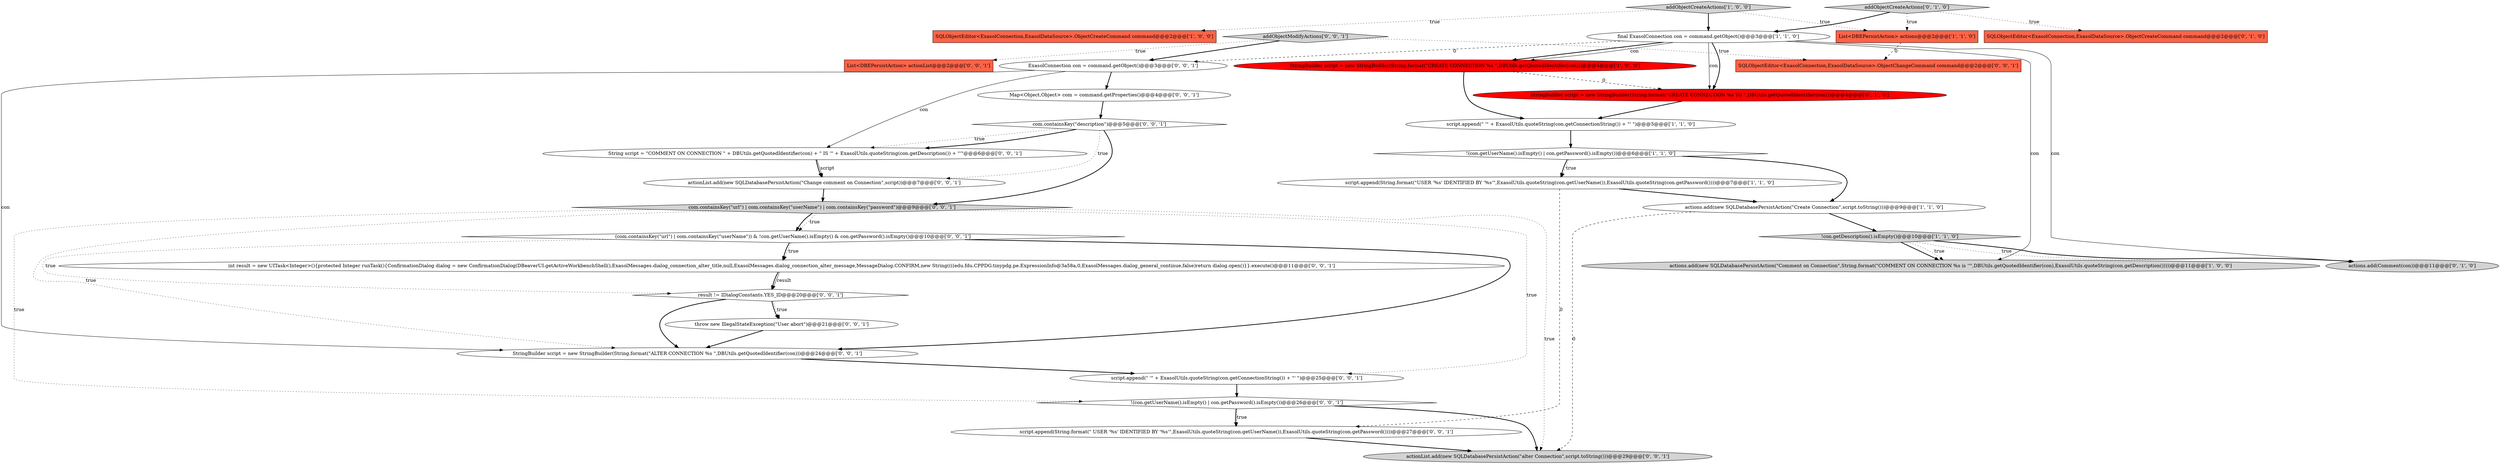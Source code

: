 digraph {
24 [style = filled, label = "com.containsKey(\"url\") | com.containsKey(\"userName\") | com.containsKey(\"password\")@@@9@@@['0', '0', '1']", fillcolor = lightgray, shape = diamond image = "AAA0AAABBB3BBB"];
22 [style = filled, label = "actionList.add(new SQLDatabasePersistAction(\"Change comment on Connection\",script))@@@7@@@['0', '0', '1']", fillcolor = white, shape = ellipse image = "AAA0AAABBB3BBB"];
32 [style = filled, label = "SQLObjectEditor<ExasolConnection,ExasolDataSource>.ObjectChangeCommand command@@@2@@@['0', '0', '1']", fillcolor = tomato, shape = box image = "AAA0AAABBB3BBB"];
20 [style = filled, label = "ExasolConnection con = command.getObject()@@@3@@@['0', '0', '1']", fillcolor = white, shape = ellipse image = "AAA0AAABBB3BBB"];
0 [style = filled, label = "!(con.getUserName().isEmpty() | con.getPassword().isEmpty())@@@6@@@['1', '1', '0']", fillcolor = white, shape = diamond image = "AAA0AAABBB1BBB"];
2 [style = filled, label = "StringBuilder script = new StringBuilder(String.format(\"CREATE CONNECTION %s \",DBUtils.getQuotedIdentifier(con)))@@@4@@@['1', '0', '0']", fillcolor = red, shape = ellipse image = "AAA1AAABBB1BBB"];
30 [style = filled, label = "!(con.getUserName().isEmpty() | con.getPassword().isEmpty())@@@26@@@['0', '0', '1']", fillcolor = white, shape = diamond image = "AAA0AAABBB3BBB"];
15 [style = filled, label = "result != IDialogConstants.YES_ID@@@20@@@['0', '0', '1']", fillcolor = white, shape = diamond image = "AAA0AAABBB3BBB"];
1 [style = filled, label = "!con.getDescription().isEmpty()@@@10@@@['1', '1', '0']", fillcolor = lightgray, shape = diamond image = "AAA0AAABBB1BBB"];
4 [style = filled, label = "addObjectCreateActions['1', '0', '0']", fillcolor = lightgray, shape = diamond image = "AAA0AAABBB1BBB"];
29 [style = filled, label = "(com.containsKey(\"url\") | com.containsKey(\"userName\")) & !con.getUserName().isEmpty() & con.getPassword().isEmpty()@@@10@@@['0', '0', '1']", fillcolor = white, shape = diamond image = "AAA0AAABBB3BBB"];
7 [style = filled, label = "script.append(String.format(\"USER '%s' IDENTIFIED BY '%s'\",ExasolUtils.quoteString(con.getUserName()),ExasolUtils.quoteString(con.getPassword())))@@@7@@@['1', '1', '0']", fillcolor = white, shape = ellipse image = "AAA0AAABBB1BBB"];
5 [style = filled, label = "script.append(\" '\" + ExasolUtils.quoteString(con.getConnectionString()) + \"' \")@@@5@@@['1', '1', '0']", fillcolor = white, shape = ellipse image = "AAA0AAABBB1BBB"];
31 [style = filled, label = "script.append(\" '\" + ExasolUtils.quoteString(con.getConnectionString()) + \"' \")@@@25@@@['0', '0', '1']", fillcolor = white, shape = ellipse image = "AAA0AAABBB3BBB"];
23 [style = filled, label = "Map<Object,Object> com = command.getProperties()@@@4@@@['0', '0', '1']", fillcolor = white, shape = ellipse image = "AAA0AAABBB3BBB"];
14 [style = filled, label = "addObjectCreateActions['0', '1', '0']", fillcolor = lightgray, shape = diamond image = "AAA0AAABBB2BBB"];
13 [style = filled, label = "StringBuilder script = new StringBuilder(String.format(\"CREATE CONNECTION %s TO \",DBUtils.getQuotedIdentifier(con)))@@@4@@@['0', '1', '0']", fillcolor = red, shape = ellipse image = "AAA1AAABBB2BBB"];
28 [style = filled, label = "String script = \"COMMENT ON CONNECTION \" + DBUtils.getQuotedIdentifier(con) + \" IS '\" + ExasolUtils.quoteString(con.getDescription()) + \"'\"@@@6@@@['0', '0', '1']", fillcolor = white, shape = ellipse image = "AAA0AAABBB3BBB"];
8 [style = filled, label = "final ExasolConnection con = command.getObject()@@@3@@@['1', '1', '0']", fillcolor = white, shape = ellipse image = "AAA0AAABBB1BBB"];
19 [style = filled, label = "int result = new UITask<Integer>(){protected Integer runTask(){ConfirmationDialog dialog = new ConfirmationDialog(DBeaverUI.getActiveWorkbenchShell(),ExasolMessages.dialog_connection_alter_title,null,ExasolMessages.dialog_connection_alter_message,MessageDialog.CONFIRM,new String((((edu.fdu.CPPDG.tinypdg.pe.ExpressionInfo@3a58a,0,ExasolMessages.dialog_general_continue,false)return dialog.open()}}.execute()@@@11@@@['0', '0', '1']", fillcolor = white, shape = ellipse image = "AAA0AAABBB3BBB"];
11 [style = filled, label = "SQLObjectEditor<ExasolConnection,ExasolDataSource>.ObjectCreateCommand command@@@2@@@['0', '1', '0']", fillcolor = tomato, shape = box image = "AAA0AAABBB2BBB"];
21 [style = filled, label = "throw new IllegalStateException(\"User abort\")@@@21@@@['0', '0', '1']", fillcolor = white, shape = ellipse image = "AAA0AAABBB3BBB"];
17 [style = filled, label = "actionList.add(new SQLDatabasePersistAction(\"alter Connection\",script.toString()))@@@29@@@['0', '0', '1']", fillcolor = lightgray, shape = ellipse image = "AAA0AAABBB3BBB"];
25 [style = filled, label = "addObjectModifyActions['0', '0', '1']", fillcolor = lightgray, shape = diamond image = "AAA0AAABBB3BBB"];
10 [style = filled, label = "List<DBEPersistAction> actions@@@2@@@['1', '1', '0']", fillcolor = tomato, shape = box image = "AAA0AAABBB1BBB"];
27 [style = filled, label = "List<DBEPersistAction> actionList@@@2@@@['0', '0', '1']", fillcolor = tomato, shape = box image = "AAA0AAABBB3BBB"];
16 [style = filled, label = "com.containsKey(\"description\")@@@5@@@['0', '0', '1']", fillcolor = white, shape = diamond image = "AAA0AAABBB3BBB"];
6 [style = filled, label = "actions.add(new SQLDatabasePersistAction(\"Comment on Connection\",String.format(\"COMMENT ON CONNECTION %s is ''\",DBUtils.getQuotedIdentifier(con),ExasolUtils.quoteString(con.getDescription()))))@@@11@@@['1', '0', '0']", fillcolor = lightgray, shape = ellipse image = "AAA0AAABBB1BBB"];
26 [style = filled, label = "StringBuilder script = new StringBuilder(String.format(\"ALTER CONNECTION %s \",DBUtils.getQuotedIdentifier(con)))@@@24@@@['0', '0', '1']", fillcolor = white, shape = ellipse image = "AAA0AAABBB3BBB"];
12 [style = filled, label = "actions.add(Comment(con))@@@11@@@['0', '1', '0']", fillcolor = lightgray, shape = ellipse image = "AAA0AAABBB2BBB"];
3 [style = filled, label = "actions.add(new SQLDatabasePersistAction(\"Create Connection\",script.toString()))@@@9@@@['1', '1', '0']", fillcolor = white, shape = ellipse image = "AAA0AAABBB1BBB"];
18 [style = filled, label = "script.append(String.format(\" USER '%s' IDENTIFIED BY '%s'\",ExasolUtils.quoteString(con.getUserName()),ExasolUtils.quoteString(con.getPassword())))@@@27@@@['0', '0', '1']", fillcolor = white, shape = ellipse image = "AAA0AAABBB3BBB"];
9 [style = filled, label = "SQLObjectEditor<ExasolConnection,ExasolDataSource>.ObjectCreateCommand command@@@2@@@['1', '0', '0']", fillcolor = tomato, shape = box image = "AAA0AAABBB1BBB"];
0->3 [style = bold, label=""];
25->32 [style = dotted, label="true"];
23->16 [style = bold, label=""];
3->17 [style = dashed, label="0"];
30->17 [style = bold, label=""];
7->18 [style = dashed, label="0"];
3->1 [style = bold, label=""];
8->6 [style = solid, label="con"];
4->10 [style = dotted, label="true"];
15->21 [style = bold, label=""];
28->22 [style = solid, label="script"];
19->15 [style = solid, label="result"];
16->24 [style = bold, label=""];
24->29 [style = dotted, label="true"];
24->17 [style = dotted, label="true"];
24->31 [style = dotted, label="true"];
8->20 [style = dashed, label="0"];
18->17 [style = bold, label=""];
24->30 [style = dotted, label="true"];
24->29 [style = bold, label=""];
8->13 [style = solid, label="con"];
16->22 [style = dotted, label="true"];
8->12 [style = solid, label="con"];
29->15 [style = dotted, label="true"];
15->21 [style = dotted, label="true"];
30->18 [style = bold, label=""];
14->10 [style = dotted, label="true"];
7->3 [style = bold, label=""];
15->26 [style = bold, label=""];
0->7 [style = bold, label=""];
29->26 [style = bold, label=""];
29->19 [style = dotted, label="true"];
20->26 [style = solid, label="con"];
21->26 [style = bold, label=""];
26->31 [style = bold, label=""];
25->20 [style = bold, label=""];
1->6 [style = bold, label=""];
20->23 [style = bold, label=""];
16->28 [style = bold, label=""];
8->2 [style = bold, label=""];
5->0 [style = bold, label=""];
29->19 [style = bold, label=""];
24->26 [style = dotted, label="true"];
10->32 [style = dashed, label="0"];
2->13 [style = dashed, label="0"];
30->18 [style = dotted, label="true"];
1->12 [style = dotted, label="true"];
8->2 [style = solid, label="con"];
31->30 [style = bold, label=""];
1->12 [style = bold, label=""];
13->5 [style = bold, label=""];
4->8 [style = bold, label=""];
1->6 [style = dotted, label="true"];
14->11 [style = dotted, label="true"];
14->8 [style = bold, label=""];
22->24 [style = bold, label=""];
19->15 [style = bold, label=""];
4->9 [style = dotted, label="true"];
16->28 [style = dotted, label="true"];
25->27 [style = dotted, label="true"];
20->28 [style = solid, label="con"];
28->22 [style = bold, label=""];
8->13 [style = bold, label=""];
0->7 [style = dotted, label="true"];
2->5 [style = bold, label=""];
}
